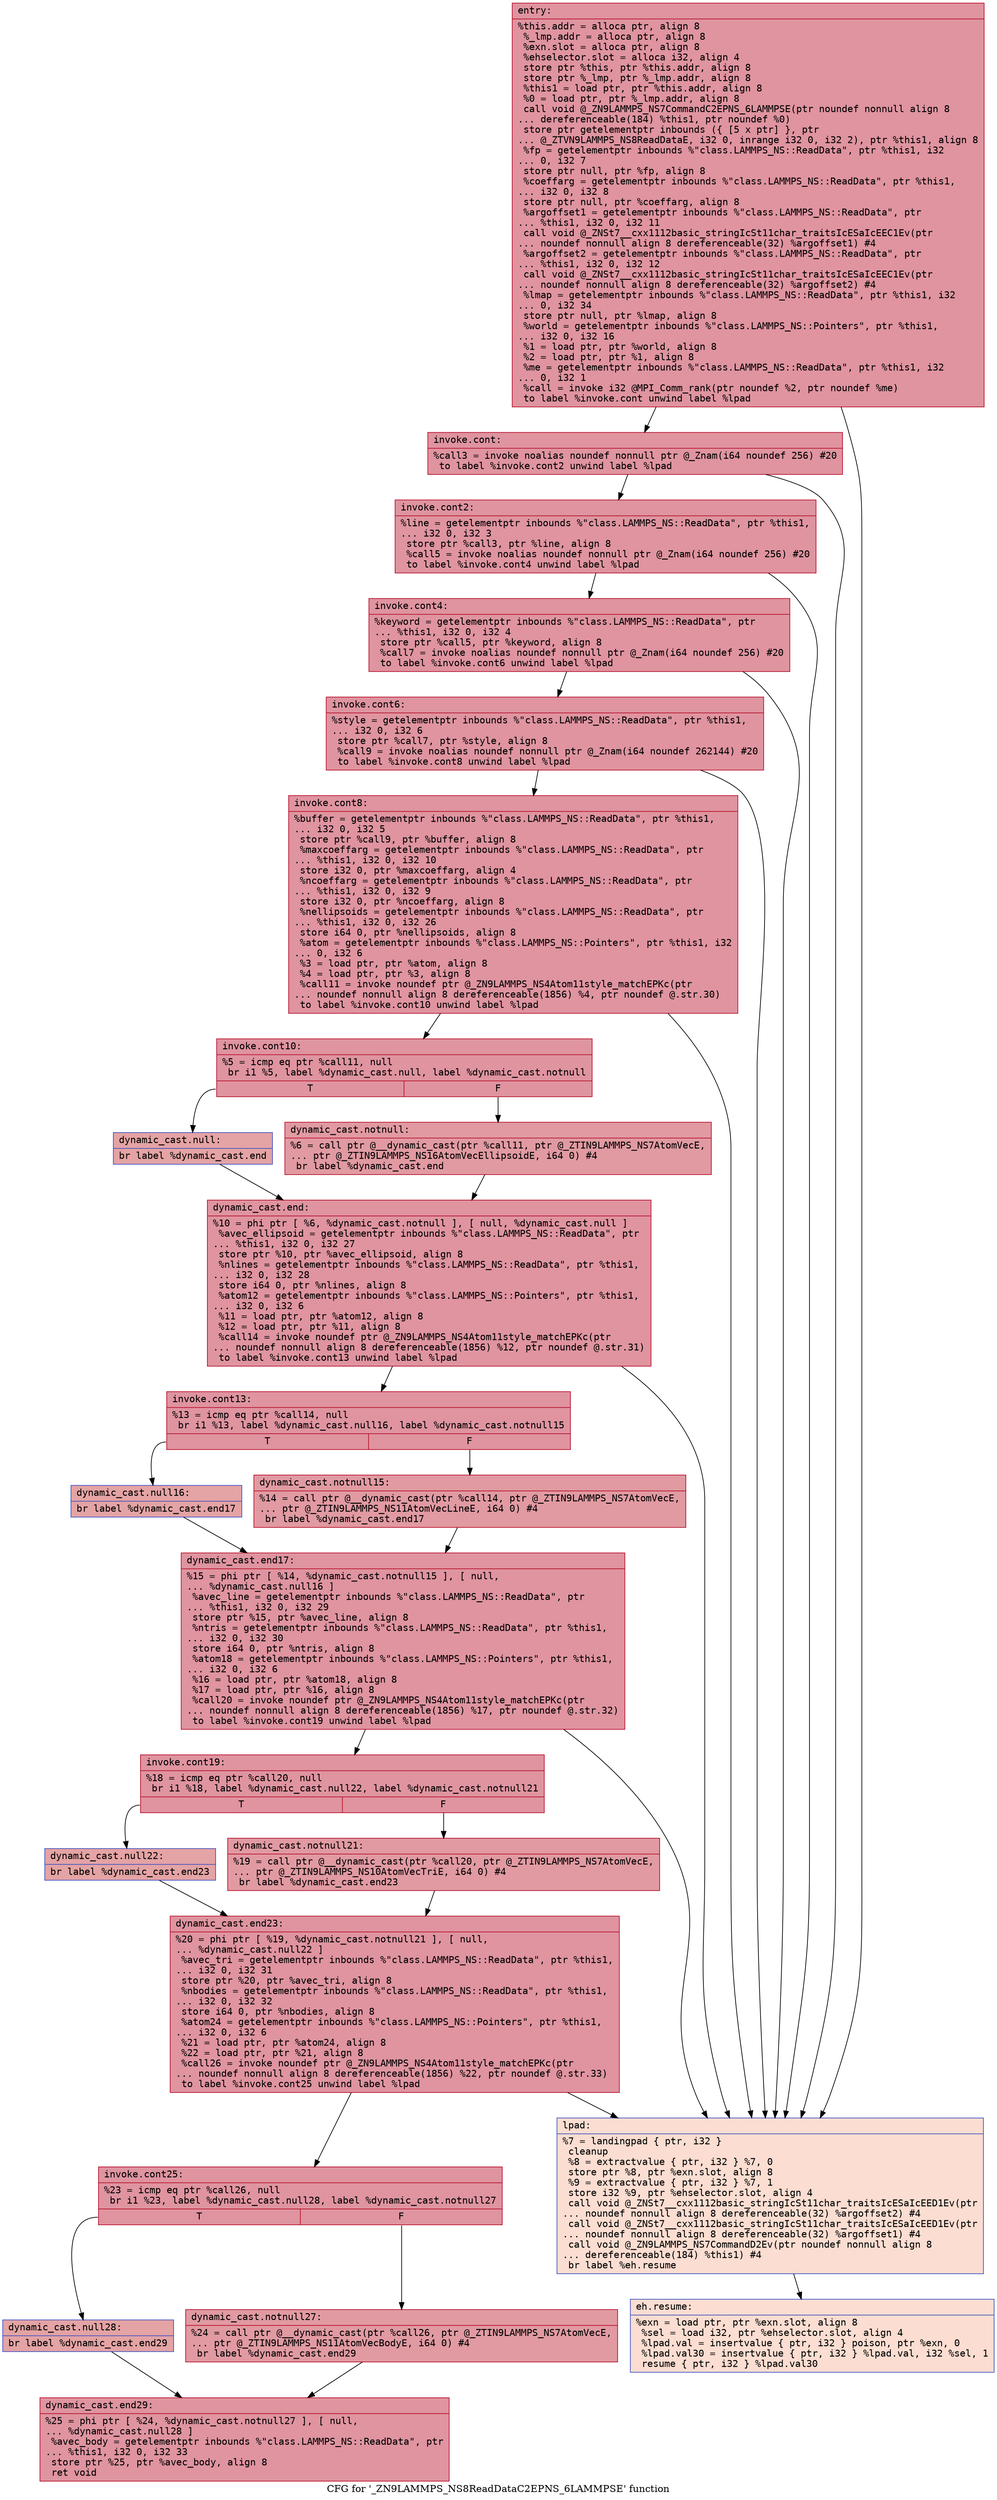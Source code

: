 digraph "CFG for '_ZN9LAMMPS_NS8ReadDataC2EPNS_6LAMMPSE' function" {
	label="CFG for '_ZN9LAMMPS_NS8ReadDataC2EPNS_6LAMMPSE' function";

	Node0x55c7e04c6a60 [shape=record,color="#b70d28ff", style=filled, fillcolor="#b70d2870" fontname="Courier",label="{entry:\l|  %this.addr = alloca ptr, align 8\l  %_lmp.addr = alloca ptr, align 8\l  %exn.slot = alloca ptr, align 8\l  %ehselector.slot = alloca i32, align 4\l  store ptr %this, ptr %this.addr, align 8\l  store ptr %_lmp, ptr %_lmp.addr, align 8\l  %this1 = load ptr, ptr %this.addr, align 8\l  %0 = load ptr, ptr %_lmp.addr, align 8\l  call void @_ZN9LAMMPS_NS7CommandC2EPNS_6LAMMPSE(ptr noundef nonnull align 8\l... dereferenceable(184) %this1, ptr noundef %0)\l  store ptr getelementptr inbounds (\{ [5 x ptr] \}, ptr\l... @_ZTVN9LAMMPS_NS8ReadDataE, i32 0, inrange i32 0, i32 2), ptr %this1, align 8\l  %fp = getelementptr inbounds %\"class.LAMMPS_NS::ReadData\", ptr %this1, i32\l... 0, i32 7\l  store ptr null, ptr %fp, align 8\l  %coeffarg = getelementptr inbounds %\"class.LAMMPS_NS::ReadData\", ptr %this1,\l... i32 0, i32 8\l  store ptr null, ptr %coeffarg, align 8\l  %argoffset1 = getelementptr inbounds %\"class.LAMMPS_NS::ReadData\", ptr\l... %this1, i32 0, i32 11\l  call void @_ZNSt7__cxx1112basic_stringIcSt11char_traitsIcESaIcEEC1Ev(ptr\l... noundef nonnull align 8 dereferenceable(32) %argoffset1) #4\l  %argoffset2 = getelementptr inbounds %\"class.LAMMPS_NS::ReadData\", ptr\l... %this1, i32 0, i32 12\l  call void @_ZNSt7__cxx1112basic_stringIcSt11char_traitsIcESaIcEEC1Ev(ptr\l... noundef nonnull align 8 dereferenceable(32) %argoffset2) #4\l  %lmap = getelementptr inbounds %\"class.LAMMPS_NS::ReadData\", ptr %this1, i32\l... 0, i32 34\l  store ptr null, ptr %lmap, align 8\l  %world = getelementptr inbounds %\"class.LAMMPS_NS::Pointers\", ptr %this1,\l... i32 0, i32 16\l  %1 = load ptr, ptr %world, align 8\l  %2 = load ptr, ptr %1, align 8\l  %me = getelementptr inbounds %\"class.LAMMPS_NS::ReadData\", ptr %this1, i32\l... 0, i32 1\l  %call = invoke i32 @MPI_Comm_rank(ptr noundef %2, ptr noundef %me)\l          to label %invoke.cont unwind label %lpad\l}"];
	Node0x55c7e04c6a60 -> Node0x55c7e04c76a0[tooltip="entry -> invoke.cont\nProbability 100.00%" ];
	Node0x55c7e04c6a60 -> Node0x55c7e04c8210[tooltip="entry -> lpad\nProbability 0.00%" ];
	Node0x55c7e04c76a0 [shape=record,color="#b70d28ff", style=filled, fillcolor="#b70d2870" fontname="Courier",label="{invoke.cont:\l|  %call3 = invoke noalias noundef nonnull ptr @_Znam(i64 noundef 256) #20\l          to label %invoke.cont2 unwind label %lpad\l}"];
	Node0x55c7e04c76a0 -> Node0x55c7e04c8580[tooltip="invoke.cont -> invoke.cont2\nProbability 100.00%" ];
	Node0x55c7e04c76a0 -> Node0x55c7e04c8210[tooltip="invoke.cont -> lpad\nProbability 0.00%" ];
	Node0x55c7e04c8580 [shape=record,color="#b70d28ff", style=filled, fillcolor="#b70d2870" fontname="Courier",label="{invoke.cont2:\l|  %line = getelementptr inbounds %\"class.LAMMPS_NS::ReadData\", ptr %this1,\l... i32 0, i32 3\l  store ptr %call3, ptr %line, align 8\l  %call5 = invoke noalias noundef nonnull ptr @_Znam(i64 noundef 256) #20\l          to label %invoke.cont4 unwind label %lpad\l}"];
	Node0x55c7e04c8580 -> Node0x55c7e04c8980[tooltip="invoke.cont2 -> invoke.cont4\nProbability 100.00%" ];
	Node0x55c7e04c8580 -> Node0x55c7e04c8210[tooltip="invoke.cont2 -> lpad\nProbability 0.00%" ];
	Node0x55c7e04c8980 [shape=record,color="#b70d28ff", style=filled, fillcolor="#b70d2870" fontname="Courier",label="{invoke.cont4:\l|  %keyword = getelementptr inbounds %\"class.LAMMPS_NS::ReadData\", ptr\l... %this1, i32 0, i32 4\l  store ptr %call5, ptr %keyword, align 8\l  %call7 = invoke noalias noundef nonnull ptr @_Znam(i64 noundef 256) #20\l          to label %invoke.cont6 unwind label %lpad\l}"];
	Node0x55c7e04c8980 -> Node0x55c7e04c8c40[tooltip="invoke.cont4 -> invoke.cont6\nProbability 100.00%" ];
	Node0x55c7e04c8980 -> Node0x55c7e04c8210[tooltip="invoke.cont4 -> lpad\nProbability 0.00%" ];
	Node0x55c7e04c8c40 [shape=record,color="#b70d28ff", style=filled, fillcolor="#b70d2870" fontname="Courier",label="{invoke.cont6:\l|  %style = getelementptr inbounds %\"class.LAMMPS_NS::ReadData\", ptr %this1,\l... i32 0, i32 6\l  store ptr %call7, ptr %style, align 8\l  %call9 = invoke noalias noundef nonnull ptr @_Znam(i64 noundef 262144) #20\l          to label %invoke.cont8 unwind label %lpad\l}"];
	Node0x55c7e04c8c40 -> Node0x55c7e04c9330[tooltip="invoke.cont6 -> invoke.cont8\nProbability 100.00%" ];
	Node0x55c7e04c8c40 -> Node0x55c7e04c8210[tooltip="invoke.cont6 -> lpad\nProbability 0.00%" ];
	Node0x55c7e04c9330 [shape=record,color="#b70d28ff", style=filled, fillcolor="#b70d2870" fontname="Courier",label="{invoke.cont8:\l|  %buffer = getelementptr inbounds %\"class.LAMMPS_NS::ReadData\", ptr %this1,\l... i32 0, i32 5\l  store ptr %call9, ptr %buffer, align 8\l  %maxcoeffarg = getelementptr inbounds %\"class.LAMMPS_NS::ReadData\", ptr\l... %this1, i32 0, i32 10\l  store i32 0, ptr %maxcoeffarg, align 4\l  %ncoeffarg = getelementptr inbounds %\"class.LAMMPS_NS::ReadData\", ptr\l... %this1, i32 0, i32 9\l  store i32 0, ptr %ncoeffarg, align 8\l  %nellipsoids = getelementptr inbounds %\"class.LAMMPS_NS::ReadData\", ptr\l... %this1, i32 0, i32 26\l  store i64 0, ptr %nellipsoids, align 8\l  %atom = getelementptr inbounds %\"class.LAMMPS_NS::Pointers\", ptr %this1, i32\l... 0, i32 6\l  %3 = load ptr, ptr %atom, align 8\l  %4 = load ptr, ptr %3, align 8\l  %call11 = invoke noundef ptr @_ZN9LAMMPS_NS4Atom11style_matchEPKc(ptr\l... noundef nonnull align 8 dereferenceable(1856) %4, ptr noundef @.str.30)\l          to label %invoke.cont10 unwind label %lpad\l}"];
	Node0x55c7e04c9330 -> Node0x55c7e04c9e00[tooltip="invoke.cont8 -> invoke.cont10\nProbability 100.00%" ];
	Node0x55c7e04c9330 -> Node0x55c7e04c8210[tooltip="invoke.cont8 -> lpad\nProbability 0.00%" ];
	Node0x55c7e04c9e00 [shape=record,color="#b70d28ff", style=filled, fillcolor="#b70d2870" fontname="Courier",label="{invoke.cont10:\l|  %5 = icmp eq ptr %call11, null\l  br i1 %5, label %dynamic_cast.null, label %dynamic_cast.notnull\l|{<s0>T|<s1>F}}"];
	Node0x55c7e04c9e00:s0 -> Node0x55c7e04ca180[tooltip="invoke.cont10 -> dynamic_cast.null\nProbability 37.50%" ];
	Node0x55c7e04c9e00:s1 -> Node0x55c7e04ca200[tooltip="invoke.cont10 -> dynamic_cast.notnull\nProbability 62.50%" ];
	Node0x55c7e04ca200 [shape=record,color="#b70d28ff", style=filled, fillcolor="#bb1b2c70" fontname="Courier",label="{dynamic_cast.notnull:\l|  %6 = call ptr @__dynamic_cast(ptr %call11, ptr @_ZTIN9LAMMPS_NS7AtomVecE,\l... ptr @_ZTIN9LAMMPS_NS16AtomVecEllipsoidE, i64 0) #4\l  br label %dynamic_cast.end\l}"];
	Node0x55c7e04ca200 -> Node0x55c7e04ca570[tooltip="dynamic_cast.notnull -> dynamic_cast.end\nProbability 100.00%" ];
	Node0x55c7e04c8210 [shape=record,color="#3d50c3ff", style=filled, fillcolor="#f7b39670" fontname="Courier",label="{lpad:\l|  %7 = landingpad \{ ptr, i32 \}\l          cleanup\l  %8 = extractvalue \{ ptr, i32 \} %7, 0\l  store ptr %8, ptr %exn.slot, align 8\l  %9 = extractvalue \{ ptr, i32 \} %7, 1\l  store i32 %9, ptr %ehselector.slot, align 4\l  call void @_ZNSt7__cxx1112basic_stringIcSt11char_traitsIcESaIcEED1Ev(ptr\l... noundef nonnull align 8 dereferenceable(32) %argoffset2) #4\l  call void @_ZNSt7__cxx1112basic_stringIcSt11char_traitsIcESaIcEED1Ev(ptr\l... noundef nonnull align 8 dereferenceable(32) %argoffset1) #4\l  call void @_ZN9LAMMPS_NS7CommandD2Ev(ptr noundef nonnull align 8\l... dereferenceable(184) %this1) #4\l  br label %eh.resume\l}"];
	Node0x55c7e04c8210 -> Node0x55c7e04cac40[tooltip="lpad -> eh.resume\nProbability 100.00%" ];
	Node0x55c7e04ca180 [shape=record,color="#3d50c3ff", style=filled, fillcolor="#c32e3170" fontname="Courier",label="{dynamic_cast.null:\l|  br label %dynamic_cast.end\l}"];
	Node0x55c7e04ca180 -> Node0x55c7e04ca570[tooltip="dynamic_cast.null -> dynamic_cast.end\nProbability 100.00%" ];
	Node0x55c7e04ca570 [shape=record,color="#b70d28ff", style=filled, fillcolor="#b70d2870" fontname="Courier",label="{dynamic_cast.end:\l|  %10 = phi ptr [ %6, %dynamic_cast.notnull ], [ null, %dynamic_cast.null ]\l  %avec_ellipsoid = getelementptr inbounds %\"class.LAMMPS_NS::ReadData\", ptr\l... %this1, i32 0, i32 27\l  store ptr %10, ptr %avec_ellipsoid, align 8\l  %nlines = getelementptr inbounds %\"class.LAMMPS_NS::ReadData\", ptr %this1,\l... i32 0, i32 28\l  store i64 0, ptr %nlines, align 8\l  %atom12 = getelementptr inbounds %\"class.LAMMPS_NS::Pointers\", ptr %this1,\l... i32 0, i32 6\l  %11 = load ptr, ptr %atom12, align 8\l  %12 = load ptr, ptr %11, align 8\l  %call14 = invoke noundef ptr @_ZN9LAMMPS_NS4Atom11style_matchEPKc(ptr\l... noundef nonnull align 8 dereferenceable(1856) %12, ptr noundef @.str.31)\l          to label %invoke.cont13 unwind label %lpad\l}"];
	Node0x55c7e04ca570 -> Node0x55c7e04cb310[tooltip="dynamic_cast.end -> invoke.cont13\nProbability 100.00%" ];
	Node0x55c7e04ca570 -> Node0x55c7e04c8210[tooltip="dynamic_cast.end -> lpad\nProbability 0.00%" ];
	Node0x55c7e04cb310 [shape=record,color="#b70d28ff", style=filled, fillcolor="#b70d2870" fontname="Courier",label="{invoke.cont13:\l|  %13 = icmp eq ptr %call14, null\l  br i1 %13, label %dynamic_cast.null16, label %dynamic_cast.notnull15\l|{<s0>T|<s1>F}}"];
	Node0x55c7e04cb310:s0 -> Node0x55c7e04cb620[tooltip="invoke.cont13 -> dynamic_cast.null16\nProbability 37.50%" ];
	Node0x55c7e04cb310:s1 -> Node0x55c7e04cb670[tooltip="invoke.cont13 -> dynamic_cast.notnull15\nProbability 62.50%" ];
	Node0x55c7e04cb670 [shape=record,color="#b70d28ff", style=filled, fillcolor="#bb1b2c70" fontname="Courier",label="{dynamic_cast.notnull15:\l|  %14 = call ptr @__dynamic_cast(ptr %call14, ptr @_ZTIN9LAMMPS_NS7AtomVecE,\l... ptr @_ZTIN9LAMMPS_NS11AtomVecLineE, i64 0) #4\l  br label %dynamic_cast.end17\l}"];
	Node0x55c7e04cb670 -> Node0x55c7e04cb930[tooltip="dynamic_cast.notnull15 -> dynamic_cast.end17\nProbability 100.00%" ];
	Node0x55c7e04cb620 [shape=record,color="#3d50c3ff", style=filled, fillcolor="#c32e3170" fontname="Courier",label="{dynamic_cast.null16:\l|  br label %dynamic_cast.end17\l}"];
	Node0x55c7e04cb620 -> Node0x55c7e04cb930[tooltip="dynamic_cast.null16 -> dynamic_cast.end17\nProbability 100.00%" ];
	Node0x55c7e04cb930 [shape=record,color="#b70d28ff", style=filled, fillcolor="#b70d2870" fontname="Courier",label="{dynamic_cast.end17:\l|  %15 = phi ptr [ %14, %dynamic_cast.notnull15 ], [ null,\l... %dynamic_cast.null16 ]\l  %avec_line = getelementptr inbounds %\"class.LAMMPS_NS::ReadData\", ptr\l... %this1, i32 0, i32 29\l  store ptr %15, ptr %avec_line, align 8\l  %ntris = getelementptr inbounds %\"class.LAMMPS_NS::ReadData\", ptr %this1,\l... i32 0, i32 30\l  store i64 0, ptr %ntris, align 8\l  %atom18 = getelementptr inbounds %\"class.LAMMPS_NS::Pointers\", ptr %this1,\l... i32 0, i32 6\l  %16 = load ptr, ptr %atom18, align 8\l  %17 = load ptr, ptr %16, align 8\l  %call20 = invoke noundef ptr @_ZN9LAMMPS_NS4Atom11style_matchEPKc(ptr\l... noundef nonnull align 8 dereferenceable(1856) %17, ptr noundef @.str.32)\l          to label %invoke.cont19 unwind label %lpad\l}"];
	Node0x55c7e04cb930 -> Node0x55c7e04cc270[tooltip="dynamic_cast.end17 -> invoke.cont19\nProbability 100.00%" ];
	Node0x55c7e04cb930 -> Node0x55c7e04c8210[tooltip="dynamic_cast.end17 -> lpad\nProbability 0.00%" ];
	Node0x55c7e04cc270 [shape=record,color="#b70d28ff", style=filled, fillcolor="#b70d2870" fontname="Courier",label="{invoke.cont19:\l|  %18 = icmp eq ptr %call20, null\l  br i1 %18, label %dynamic_cast.null22, label %dynamic_cast.notnull21\l|{<s0>T|<s1>F}}"];
	Node0x55c7e04cc270:s0 -> Node0x55c7e04cc580[tooltip="invoke.cont19 -> dynamic_cast.null22\nProbability 37.50%" ];
	Node0x55c7e04cc270:s1 -> Node0x55c7e04cc5d0[tooltip="invoke.cont19 -> dynamic_cast.notnull21\nProbability 62.50%" ];
	Node0x55c7e04cc5d0 [shape=record,color="#b70d28ff", style=filled, fillcolor="#bb1b2c70" fontname="Courier",label="{dynamic_cast.notnull21:\l|  %19 = call ptr @__dynamic_cast(ptr %call20, ptr @_ZTIN9LAMMPS_NS7AtomVecE,\l... ptr @_ZTIN9LAMMPS_NS10AtomVecTriE, i64 0) #4\l  br label %dynamic_cast.end23\l}"];
	Node0x55c7e04cc5d0 -> Node0x55c7e04cc940[tooltip="dynamic_cast.notnull21 -> dynamic_cast.end23\nProbability 100.00%" ];
	Node0x55c7e04cc580 [shape=record,color="#3d50c3ff", style=filled, fillcolor="#c32e3170" fontname="Courier",label="{dynamic_cast.null22:\l|  br label %dynamic_cast.end23\l}"];
	Node0x55c7e04cc580 -> Node0x55c7e04cc940[tooltip="dynamic_cast.null22 -> dynamic_cast.end23\nProbability 100.00%" ];
	Node0x55c7e04cc940 [shape=record,color="#b70d28ff", style=filled, fillcolor="#b70d2870" fontname="Courier",label="{dynamic_cast.end23:\l|  %20 = phi ptr [ %19, %dynamic_cast.notnull21 ], [ null,\l... %dynamic_cast.null22 ]\l  %avec_tri = getelementptr inbounds %\"class.LAMMPS_NS::ReadData\", ptr %this1,\l... i32 0, i32 31\l  store ptr %20, ptr %avec_tri, align 8\l  %nbodies = getelementptr inbounds %\"class.LAMMPS_NS::ReadData\", ptr %this1,\l... i32 0, i32 32\l  store i64 0, ptr %nbodies, align 8\l  %atom24 = getelementptr inbounds %\"class.LAMMPS_NS::Pointers\", ptr %this1,\l... i32 0, i32 6\l  %21 = load ptr, ptr %atom24, align 8\l  %22 = load ptr, ptr %21, align 8\l  %call26 = invoke noundef ptr @_ZN9LAMMPS_NS4Atom11style_matchEPKc(ptr\l... noundef nonnull align 8 dereferenceable(1856) %22, ptr noundef @.str.33)\l          to label %invoke.cont25 unwind label %lpad\l}"];
	Node0x55c7e04cc940 -> Node0x55c7e04ccf80[tooltip="dynamic_cast.end23 -> invoke.cont25\nProbability 100.00%" ];
	Node0x55c7e04cc940 -> Node0x55c7e04c8210[tooltip="dynamic_cast.end23 -> lpad\nProbability 0.00%" ];
	Node0x55c7e04ccf80 [shape=record,color="#b70d28ff", style=filled, fillcolor="#b70d2870" fontname="Courier",label="{invoke.cont25:\l|  %23 = icmp eq ptr %call26, null\l  br i1 %23, label %dynamic_cast.null28, label %dynamic_cast.notnull27\l|{<s0>T|<s1>F}}"];
	Node0x55c7e04ccf80:s0 -> Node0x55c7e04cd290[tooltip="invoke.cont25 -> dynamic_cast.null28\nProbability 37.50%" ];
	Node0x55c7e04ccf80:s1 -> Node0x55c7e04cd2e0[tooltip="invoke.cont25 -> dynamic_cast.notnull27\nProbability 62.50%" ];
	Node0x55c7e04cd2e0 [shape=record,color="#b70d28ff", style=filled, fillcolor="#bb1b2c70" fontname="Courier",label="{dynamic_cast.notnull27:\l|  %24 = call ptr @__dynamic_cast(ptr %call26, ptr @_ZTIN9LAMMPS_NS7AtomVecE,\l... ptr @_ZTIN9LAMMPS_NS11AtomVecBodyE, i64 0) #4\l  br label %dynamic_cast.end29\l}"];
	Node0x55c7e04cd2e0 -> Node0x55c7e04cd650[tooltip="dynamic_cast.notnull27 -> dynamic_cast.end29\nProbability 100.00%" ];
	Node0x55c7e04cd290 [shape=record,color="#3d50c3ff", style=filled, fillcolor="#c32e3170" fontname="Courier",label="{dynamic_cast.null28:\l|  br label %dynamic_cast.end29\l}"];
	Node0x55c7e04cd290 -> Node0x55c7e04cd650[tooltip="dynamic_cast.null28 -> dynamic_cast.end29\nProbability 100.00%" ];
	Node0x55c7e04cd650 [shape=record,color="#b70d28ff", style=filled, fillcolor="#b70d2870" fontname="Courier",label="{dynamic_cast.end29:\l|  %25 = phi ptr [ %24, %dynamic_cast.notnull27 ], [ null,\l... %dynamic_cast.null28 ]\l  %avec_body = getelementptr inbounds %\"class.LAMMPS_NS::ReadData\", ptr\l... %this1, i32 0, i32 33\l  store ptr %25, ptr %avec_body, align 8\l  ret void\l}"];
	Node0x55c7e04cac40 [shape=record,color="#3d50c3ff", style=filled, fillcolor="#f7b39670" fontname="Courier",label="{eh.resume:\l|  %exn = load ptr, ptr %exn.slot, align 8\l  %sel = load i32, ptr %ehselector.slot, align 4\l  %lpad.val = insertvalue \{ ptr, i32 \} poison, ptr %exn, 0\l  %lpad.val30 = insertvalue \{ ptr, i32 \} %lpad.val, i32 %sel, 1\l  resume \{ ptr, i32 \} %lpad.val30\l}"];
}
